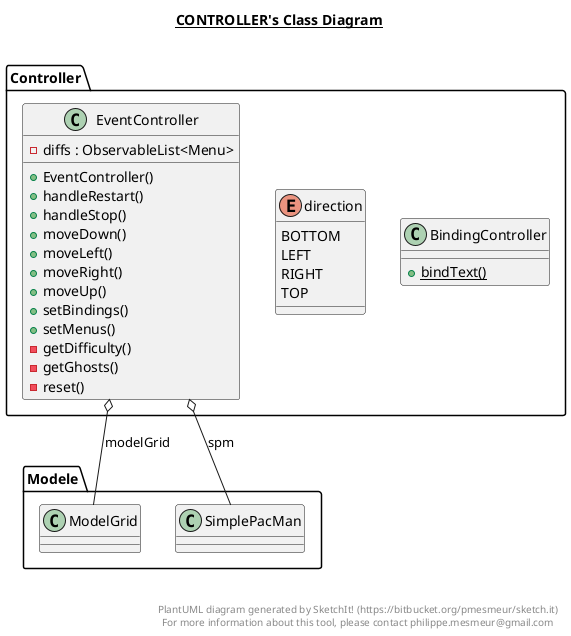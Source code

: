 @startuml

title __CONTROLLER's Class Diagram__\n

  namespace Controller {
    class Controller.BindingController {
        {static} + bindText()
    }
  }
  

  namespace Controller {
    enum direction {
      BOTTOM
      LEFT
      RIGHT
      TOP
    }
  }
  

  namespace Controller {
    class Controller.EventController {
        - diffs : ObservableList<Menu>
        + EventController()
        + handleRestart()
        + handleStop()
        + moveDown()
        + moveLeft()
        + moveRight()
        + moveUp()
        + setBindings()
        + setMenus()
        - getDifficulty()
        - getGhosts()
        - reset()
    }
  }
  

  Controller.BindingController +-down- Controller.BindingController.direction
  Controller.EventController o-- Modele.ModelGrid : modelGrid
  Controller.EventController o-- Modele.SimplePacMan : spm


right footer


PlantUML diagram generated by SketchIt! (https://bitbucket.org/pmesmeur/sketch.it)
For more information about this tool, please contact philippe.mesmeur@gmail.com
endfooter

@enduml

